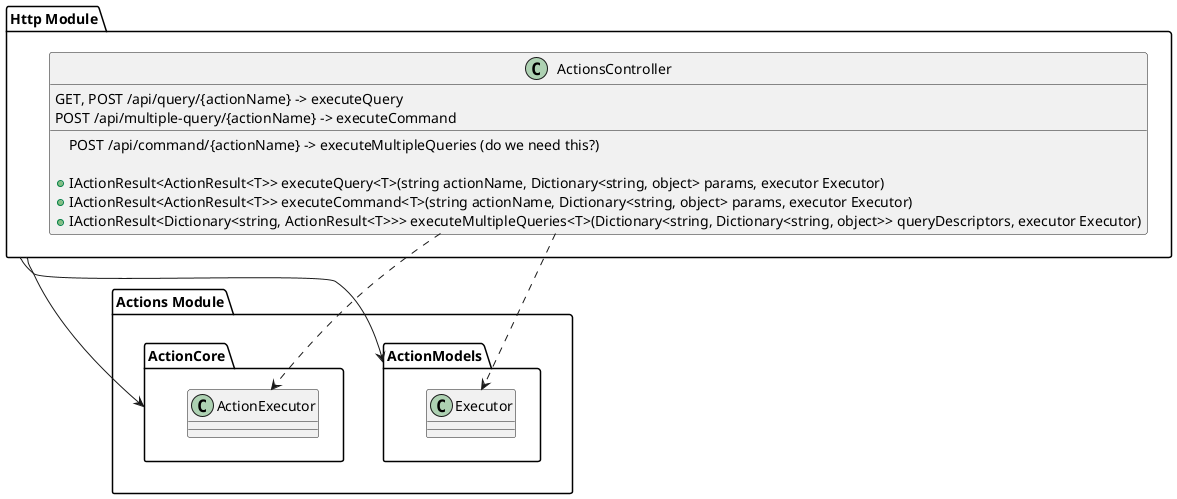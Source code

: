 @startuml

package "Http Module" as HttpModule {
	class ActionsController {
		GET, POST /api/query/{actionName} -> executeQuery
		POST /api/multiple-query/{actionName} -> executeCommand
		POST /api/command/{actionName} -> executeMultipleQueries (do we need this?)

		+IActionResult<ActionResult<T>> executeQuery<T>(string actionName, Dictionary<string, object> params, executor Executor)
		+IActionResult<ActionResult<T>> executeCommand<T>(string actionName, Dictionary<string, object> params, executor Executor)
		+IActionResult<Dictionary<string, ActionResult<T>>> executeMultipleQueries<T>(Dictionary<string, Dictionary<string, object>> queryDescriptors, executor Executor)
	}
}

package "Actions Module" {
	package ActionModels {
		class Executor
	}

	package ActionCore {
		class ActionExecutor
	}
}


HttpModule --> ActionModels
HttpModule --> ActionCore
ActionsController ..> Executor
ActionsController ..> ActionExecutor

@enduml
